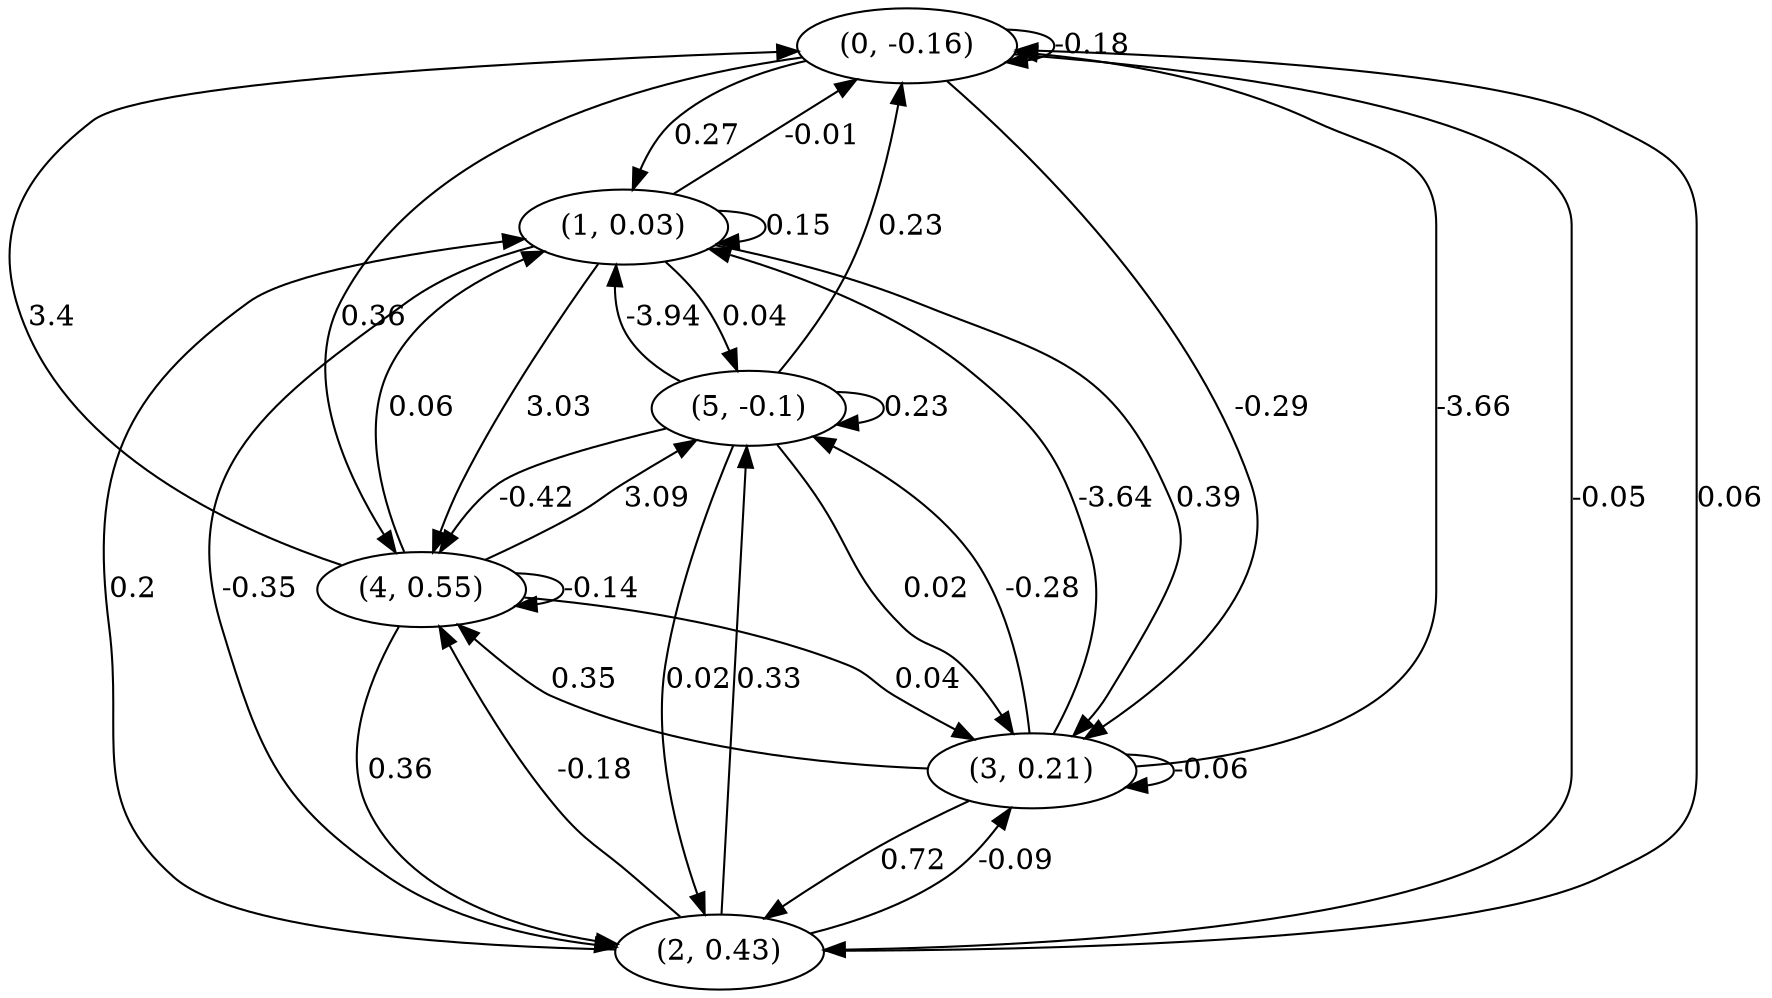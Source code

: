 digraph {
    0 [ label = "(0, -0.16)" ]
    1 [ label = "(1, 0.03)" ]
    2 [ label = "(2, 0.43)" ]
    3 [ label = "(3, 0.21)" ]
    4 [ label = "(4, 0.55)" ]
    5 [ label = "(5, -0.1)" ]
    0 -> 0 [ label = "-0.18" ]
    1 -> 1 [ label = "0.15" ]
    3 -> 3 [ label = "-0.06" ]
    4 -> 4 [ label = "-0.14" ]
    5 -> 5 [ label = "0.23" ]
    1 -> 0 [ label = "-0.01" ]
    2 -> 0 [ label = "0.06" ]
    3 -> 0 [ label = "-3.66" ]
    4 -> 0 [ label = "3.4" ]
    5 -> 0 [ label = "0.23" ]
    0 -> 1 [ label = "0.27" ]
    2 -> 1 [ label = "0.2" ]
    3 -> 1 [ label = "-3.64" ]
    4 -> 1 [ label = "0.06" ]
    5 -> 1 [ label = "-3.94" ]
    0 -> 2 [ label = "-0.05" ]
    1 -> 2 [ label = "-0.35" ]
    3 -> 2 [ label = "0.72" ]
    4 -> 2 [ label = "0.36" ]
    5 -> 2 [ label = "0.02" ]
    0 -> 3 [ label = "-0.29" ]
    1 -> 3 [ label = "0.39" ]
    2 -> 3 [ label = "-0.09" ]
    4 -> 3 [ label = "0.04" ]
    5 -> 3 [ label = "0.02" ]
    0 -> 4 [ label = "0.36" ]
    1 -> 4 [ label = "3.03" ]
    2 -> 4 [ label = "-0.18" ]
    3 -> 4 [ label = "0.35" ]
    5 -> 4 [ label = "-0.42" ]
    1 -> 5 [ label = "0.04" ]
    2 -> 5 [ label = "0.33" ]
    3 -> 5 [ label = "-0.28" ]
    4 -> 5 [ label = "3.09" ]
}

